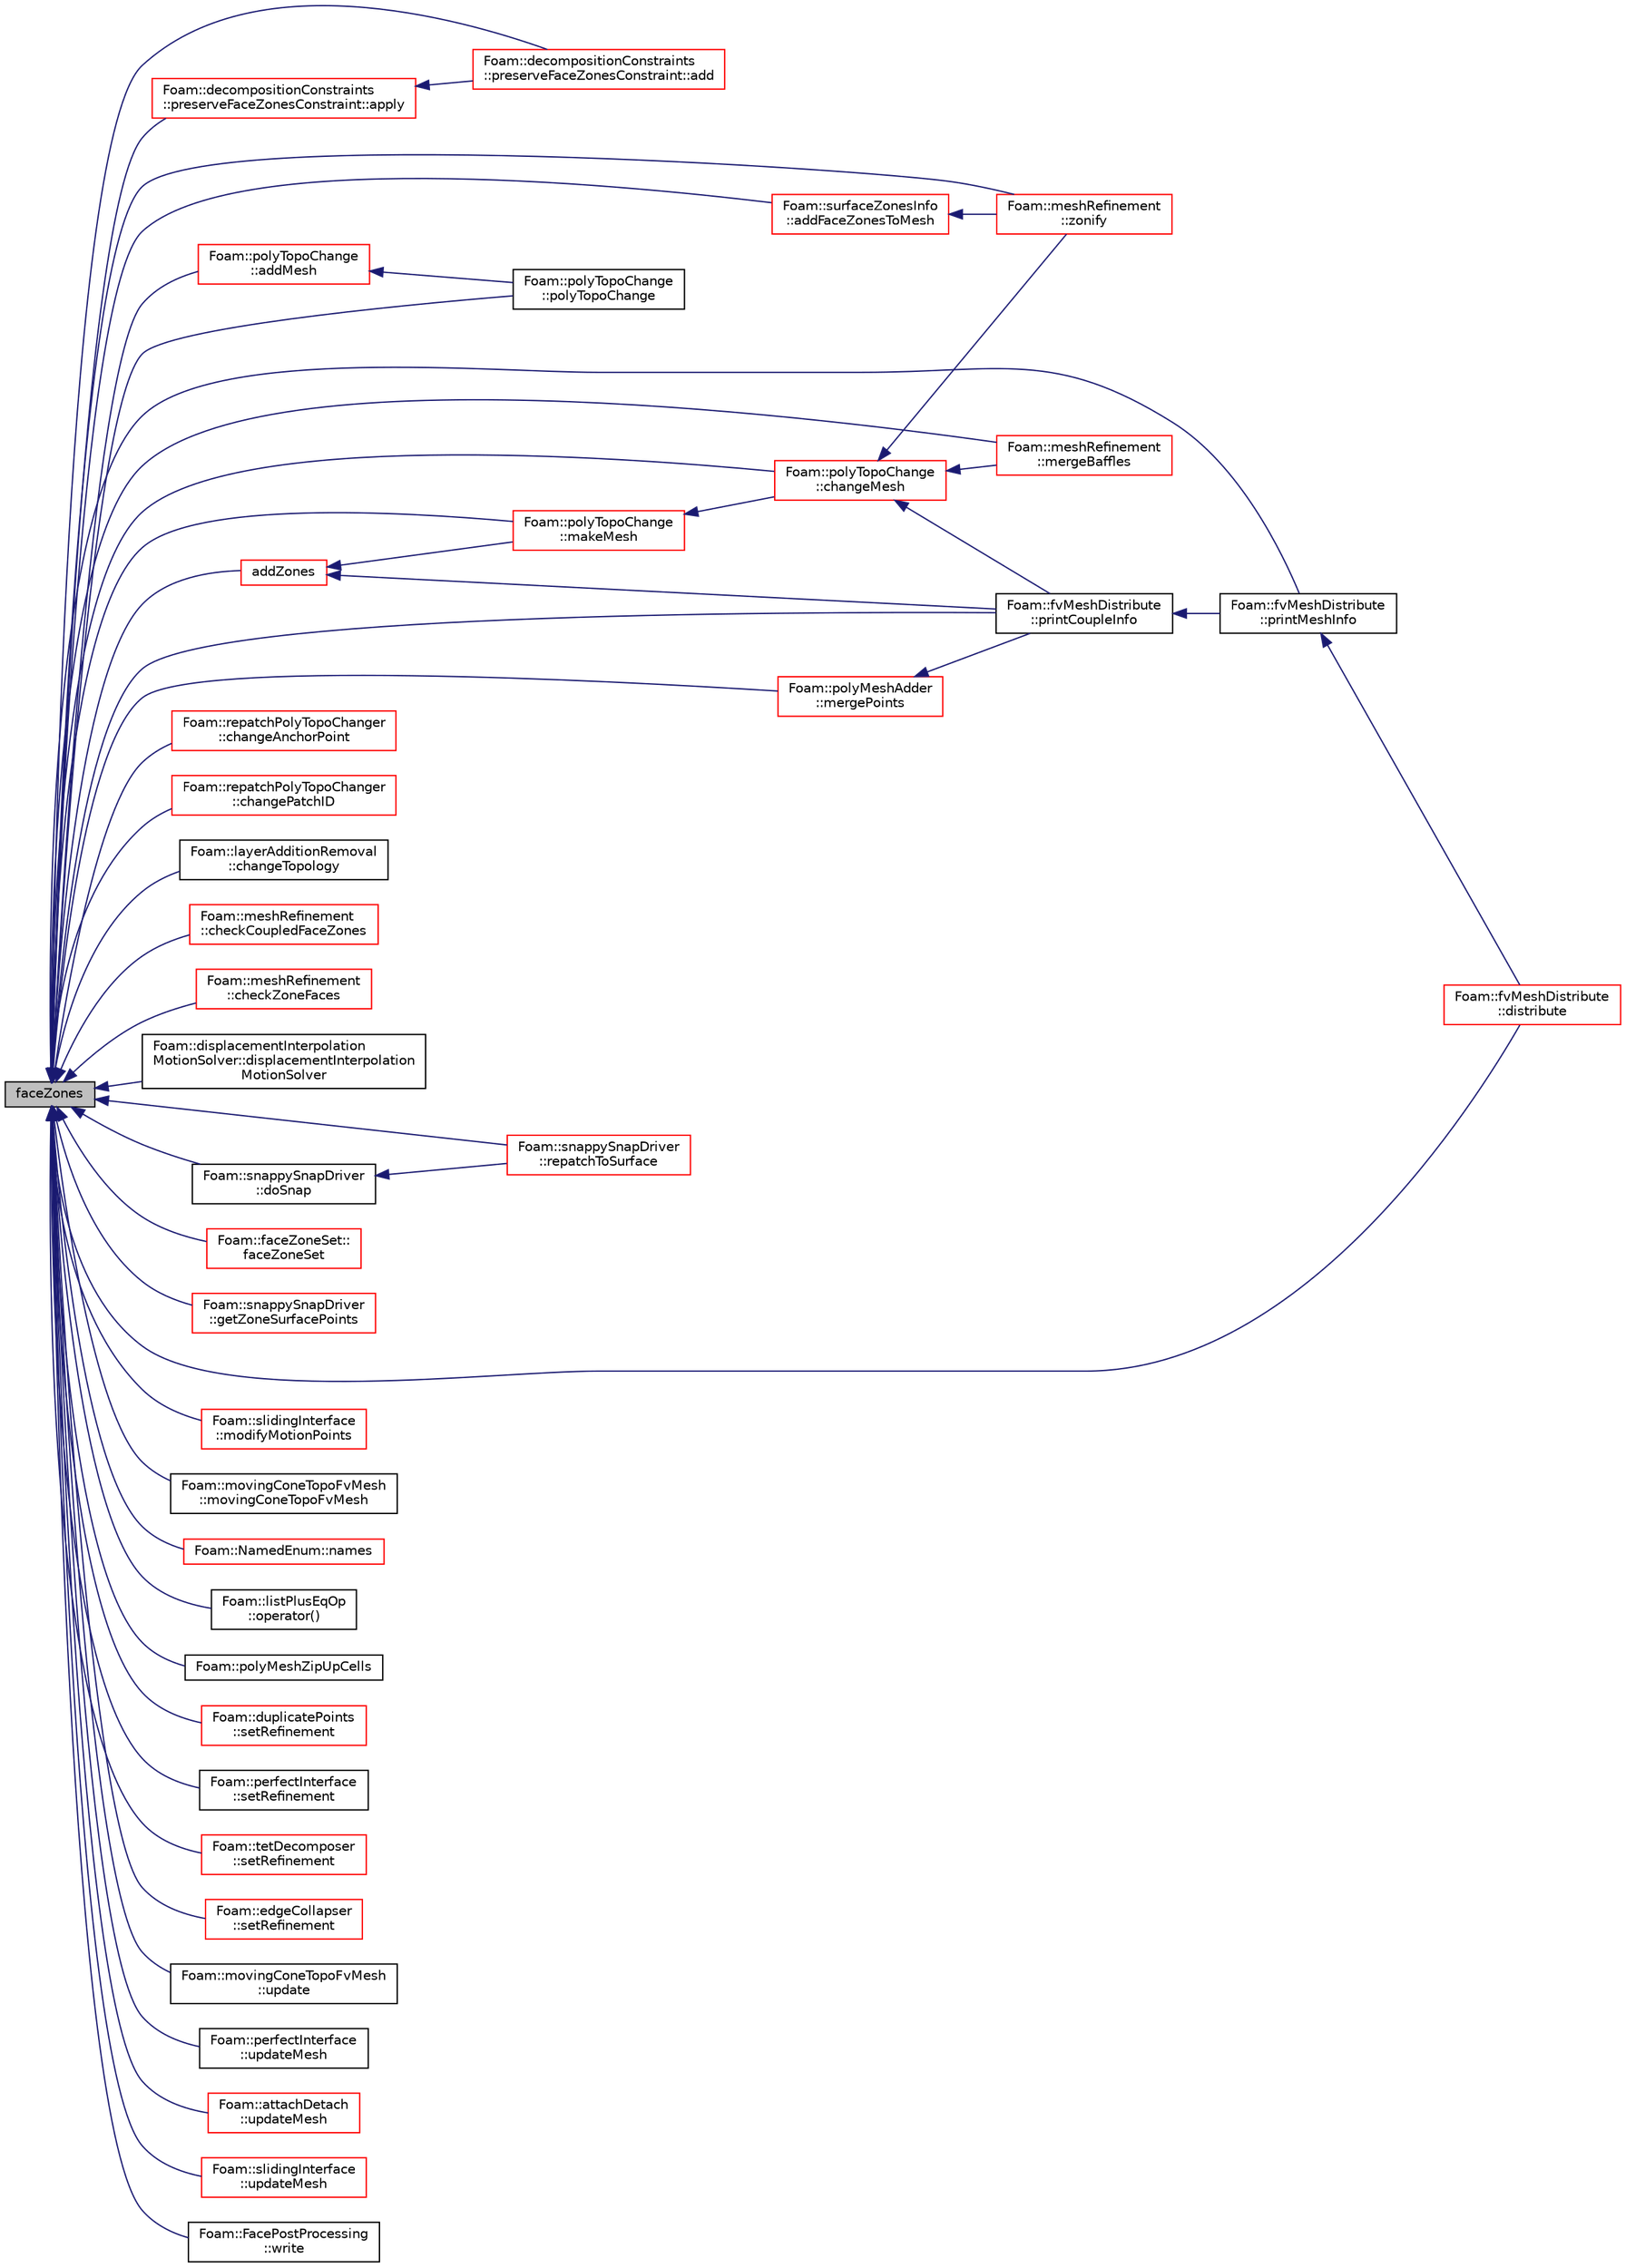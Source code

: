 digraph "faceZones"
{
  bgcolor="transparent";
  edge [fontname="Helvetica",fontsize="10",labelfontname="Helvetica",labelfontsize="10"];
  node [fontname="Helvetica",fontsize="10",shape=record];
  rankdir="LR";
  Node1 [label="faceZones",height=0.2,width=0.4,color="black", fillcolor="grey75", style="filled", fontcolor="black"];
  Node1 -> Node2 [dir="back",color="midnightblue",fontsize="10",style="solid",fontname="Helvetica"];
  Node2 [label="Foam::decompositionConstraints\l::preserveFaceZonesConstraint::add",height=0.2,width=0.4,color="red",URL="$a01994.html#a1c674f5008f6f337a4ac47f4640f9deb",tooltip="Add my constraints to list of constraints. "];
  Node1 -> Node3 [dir="back",color="midnightblue",fontsize="10",style="solid",fontname="Helvetica"];
  Node3 [label="Foam::surfaceZonesInfo\l::addFaceZonesToMesh",height=0.2,width=0.4,color="red",URL="$a02586.html#a6b6401890b961882e87246caf901f8a4"];
  Node3 -> Node4 [dir="back",color="midnightblue",fontsize="10",style="solid",fontname="Helvetica"];
  Node4 [label="Foam::meshRefinement\l::zonify",height=0.2,width=0.4,color="red",URL="$a01504.html#a90cf965dfe02eb20f11a4a8c6035747f",tooltip="Put faces/cells into zones according to surface specification. "];
  Node1 -> Node5 [dir="back",color="midnightblue",fontsize="10",style="solid",fontname="Helvetica"];
  Node5 [label="Foam::polyTopoChange\l::addMesh",height=0.2,width=0.4,color="red",URL="$a01976.html#a1f97630a2e6369203b99c1d1d1c3cff3",tooltip="Add all points/faces/cells of mesh. Additional offset for patch. "];
  Node5 -> Node6 [dir="back",color="midnightblue",fontsize="10",style="solid",fontname="Helvetica"];
  Node6 [label="Foam::polyTopoChange\l::polyTopoChange",height=0.2,width=0.4,color="black",URL="$a01976.html#a158efdaa4673bf44ac6748dde6a5cad6",tooltip="Construct from mesh. Adds all points/face/cells from mesh. "];
  Node1 -> Node7 [dir="back",color="midnightblue",fontsize="10",style="solid",fontname="Helvetica"];
  Node7 [label="addZones",height=0.2,width=0.4,color="red",URL="$a01954.html#ab8d4bd8da5c77e31b9299e50b60a16f2",tooltip="Add mesh zones. "];
  Node7 -> Node8 [dir="back",color="midnightblue",fontsize="10",style="solid",fontname="Helvetica"];
  Node8 [label="Foam::fvMeshDistribute\l::printCoupleInfo",height=0.2,width=0.4,color="black",URL="$a00887.html#a0b2e9e5ba94679bbc5d807ecf02687e2",tooltip="Print some info on coupling data. "];
  Node8 -> Node9 [dir="back",color="midnightblue",fontsize="10",style="solid",fontname="Helvetica"];
  Node9 [label="Foam::fvMeshDistribute\l::printMeshInfo",height=0.2,width=0.4,color="black",URL="$a00887.html#a8a0700fdb9e32ce9809a663ad13ab01b",tooltip="Print some info on mesh. "];
  Node9 -> Node10 [dir="back",color="midnightblue",fontsize="10",style="solid",fontname="Helvetica"];
  Node10 [label="Foam::fvMeshDistribute\l::distribute",height=0.2,width=0.4,color="red",URL="$a00887.html#acb11a389cf765470aea69d37a526cf1f",tooltip="Send cells to neighbours according to distribution. "];
  Node7 -> Node11 [dir="back",color="midnightblue",fontsize="10",style="solid",fontname="Helvetica"];
  Node11 [label="Foam::polyTopoChange\l::makeMesh",height=0.2,width=0.4,color="red",URL="$a01976.html#a53cd346c4116b75d2e9540d07c212149",tooltip="Create new mesh with old mesh patches. "];
  Node11 -> Node12 [dir="back",color="midnightblue",fontsize="10",style="solid",fontname="Helvetica"];
  Node12 [label="Foam::polyTopoChange\l::changeMesh",height=0.2,width=0.4,color="red",URL="$a01976.html#a1b105b13373ba9f1c7685f873b250cf2",tooltip="Inplace changes mesh without change of patches. "];
  Node12 -> Node8 [dir="back",color="midnightblue",fontsize="10",style="solid",fontname="Helvetica"];
  Node12 -> Node13 [dir="back",color="midnightblue",fontsize="10",style="solid",fontname="Helvetica"];
  Node13 [label="Foam::meshRefinement\l::mergeBaffles",height=0.2,width=0.4,color="red",URL="$a01504.html#aa959f1ef1377d3a4eaac5ff099280e50",tooltip="Merge baffles. Gets pairs of faces. "];
  Node12 -> Node4 [dir="back",color="midnightblue",fontsize="10",style="solid",fontname="Helvetica"];
  Node1 -> Node14 [dir="back",color="midnightblue",fontsize="10",style="solid",fontname="Helvetica"];
  Node14 [label="Foam::decompositionConstraints\l::preserveFaceZonesConstraint::apply",height=0.2,width=0.4,color="red",URL="$a01994.html#a1e8a14d422f43fe0ab48812e8ddee931",tooltip="Apply any additional post-decomposition constraints. "];
  Node14 -> Node2 [dir="back",color="midnightblue",fontsize="10",style="solid",fontname="Helvetica"];
  Node1 -> Node15 [dir="back",color="midnightblue",fontsize="10",style="solid",fontname="Helvetica"];
  Node15 [label="Foam::repatchPolyTopoChanger\l::changeAnchorPoint",height=0.2,width=0.4,color="red",URL="$a02216.html#a085eccc1946391439db822d350f1702e",tooltip="Change anchor point (zero&#39;th point of face) for a boundary face. "];
  Node1 -> Node12 [dir="back",color="midnightblue",fontsize="10",style="solid",fontname="Helvetica"];
  Node1 -> Node16 [dir="back",color="midnightblue",fontsize="10",style="solid",fontname="Helvetica"];
  Node16 [label="Foam::repatchPolyTopoChanger\l::changePatchID",height=0.2,width=0.4,color="red",URL="$a02216.html#a0e422d65d38d06483bef5c596b607eb2",tooltip="Change patch ID for a boundary face. Note: patchID should be in new. "];
  Node1 -> Node17 [dir="back",color="midnightblue",fontsize="10",style="solid",fontname="Helvetica"];
  Node17 [label="Foam::layerAdditionRemoval\l::changeTopology",height=0.2,width=0.4,color="black",URL="$a01298.html#a068d5efab18f428fe0fd6c1e962420a2",tooltip="Check for topology change. "];
  Node1 -> Node18 [dir="back",color="midnightblue",fontsize="10",style="solid",fontname="Helvetica"];
  Node18 [label="Foam::meshRefinement\l::checkCoupledFaceZones",height=0.2,width=0.4,color="red",URL="$a01504.html#a9ba55ad37b0d2cb2314d246df7da8040",tooltip="Helper function: check that face zones are synced. "];
  Node1 -> Node19 [dir="back",color="midnightblue",fontsize="10",style="solid",fontname="Helvetica"];
  Node19 [label="Foam::meshRefinement\l::checkZoneFaces",height=0.2,width=0.4,color="red",URL="$a01504.html#ac89b150a008dde867d90c6ee31761392",tooltip="Debug helper: check faceZones are not on processor patches. "];
  Node1 -> Node20 [dir="back",color="midnightblue",fontsize="10",style="solid",fontname="Helvetica"];
  Node20 [label="Foam::displacementInterpolation\lMotionSolver::displacementInterpolation\lMotionSolver",height=0.2,width=0.4,color="black",URL="$a00551.html#af70627c48920441a925701b8da5266ba",tooltip="Construct from polyMesh and IOdictionary. "];
  Node1 -> Node10 [dir="back",color="midnightblue",fontsize="10",style="solid",fontname="Helvetica"];
  Node1 -> Node21 [dir="back",color="midnightblue",fontsize="10",style="solid",fontname="Helvetica"];
  Node21 [label="Foam::snappySnapDriver\l::doSnap",height=0.2,width=0.4,color="black",URL="$a02437.html#adf0870a8be4483ecdb73b26b20d027ee"];
  Node21 -> Node22 [dir="back",color="midnightblue",fontsize="10",style="solid",fontname="Helvetica"];
  Node22 [label="Foam::snappySnapDriver\l::repatchToSurface",height=0.2,width=0.4,color="red",URL="$a02437.html#abf0c9c836463b6164ef331dce238b2fa",tooltip="Repatch faces according to surface nearest the face centre. "];
  Node1 -> Node23 [dir="back",color="midnightblue",fontsize="10",style="solid",fontname="Helvetica"];
  Node23 [label="Foam::faceZoneSet::\lfaceZoneSet",height=0.2,width=0.4,color="red",URL="$a00746.html#ace6e4b16ad35bf8903c38685a92d7789",tooltip="Construct from objectRegistry and name. "];
  Node1 -> Node24 [dir="back",color="midnightblue",fontsize="10",style="solid",fontname="Helvetica"];
  Node24 [label="Foam::snappySnapDriver\l::getZoneSurfacePoints",height=0.2,width=0.4,color="red",URL="$a02437.html#a9b0617c77e1e71c70428238e6246484e",tooltip="Get points both on patch and facezone. "];
  Node1 -> Node11 [dir="back",color="midnightblue",fontsize="10",style="solid",fontname="Helvetica"];
  Node1 -> Node13 [dir="back",color="midnightblue",fontsize="10",style="solid",fontname="Helvetica"];
  Node1 -> Node25 [dir="back",color="midnightblue",fontsize="10",style="solid",fontname="Helvetica"];
  Node25 [label="Foam::polyMeshAdder\l::mergePoints",height=0.2,width=0.4,color="red",URL="$a01955.html#a4a56041144898b62dd90a030e2143d1a",tooltip="Helper: Merge points. "];
  Node25 -> Node8 [dir="back",color="midnightblue",fontsize="10",style="solid",fontname="Helvetica"];
  Node1 -> Node26 [dir="back",color="midnightblue",fontsize="10",style="solid",fontname="Helvetica"];
  Node26 [label="Foam::slidingInterface\l::modifyMotionPoints",height=0.2,width=0.4,color="red",URL="$a02412.html#a4a962b56dd7cf30972c468258fa888e5",tooltip="Modify motion points to comply with the topological change. "];
  Node1 -> Node27 [dir="back",color="midnightblue",fontsize="10",style="solid",fontname="Helvetica"];
  Node27 [label="Foam::movingConeTopoFvMesh\l::movingConeTopoFvMesh",height=0.2,width=0.4,color="black",URL="$a01570.html#ad9534bfb48cfaedd5227301e65a79d4c",tooltip="Construct from database. "];
  Node1 -> Node28 [dir="back",color="midnightblue",fontsize="10",style="solid",fontname="Helvetica"];
  Node28 [label="Foam::NamedEnum::names",height=0.2,width=0.4,color="red",URL="$a01603.html#a7350da3a0edd92cd11e6c479c9967dc8"];
  Node1 -> Node29 [dir="back",color="midnightblue",fontsize="10",style="solid",fontname="Helvetica"];
  Node29 [label="Foam::listPlusEqOp\l::operator()",height=0.2,width=0.4,color="black",URL="$a01397.html#ae4420a9fd791f5ab9ebad1a3150ba899"];
  Node1 -> Node30 [dir="back",color="midnightblue",fontsize="10",style="solid",fontname="Helvetica"];
  Node30 [label="Foam::polyMeshZipUpCells",height=0.2,width=0.4,color="black",URL="$a10887.html#ab957fb2d74d8de84991a6246e876ecd2"];
  Node1 -> Node6 [dir="back",color="midnightblue",fontsize="10",style="solid",fontname="Helvetica"];
  Node1 -> Node8 [dir="back",color="midnightblue",fontsize="10",style="solid",fontname="Helvetica"];
  Node1 -> Node9 [dir="back",color="midnightblue",fontsize="10",style="solid",fontname="Helvetica"];
  Node1 -> Node22 [dir="back",color="midnightblue",fontsize="10",style="solid",fontname="Helvetica"];
  Node1 -> Node31 [dir="back",color="midnightblue",fontsize="10",style="solid",fontname="Helvetica"];
  Node31 [label="Foam::duplicatePoints\l::setRefinement",height=0.2,width=0.4,color="red",URL="$a00596.html#a159a54964aa4001ff24e9fb05834750a",tooltip="Play commands into polyTopoChange to duplicate points. Gets. "];
  Node1 -> Node32 [dir="back",color="midnightblue",fontsize="10",style="solid",fontname="Helvetica"];
  Node32 [label="Foam::perfectInterface\l::setRefinement",height=0.2,width=0.4,color="black",URL="$a01868.html#a9127fcee3341a601c9d07bee5d1e3738",tooltip="Insert the layer addition/removal instructions. "];
  Node1 -> Node33 [dir="back",color="midnightblue",fontsize="10",style="solid",fontname="Helvetica"];
  Node33 [label="Foam::tetDecomposer\l::setRefinement",height=0.2,width=0.4,color="red",URL="$a02653.html#aeb1123afb6f39d7eb332698e53fc5610",tooltip="Insert all changes into meshMod to convert the polyMesh into. "];
  Node1 -> Node34 [dir="back",color="midnightblue",fontsize="10",style="solid",fontname="Helvetica"];
  Node34 [label="Foam::edgeCollapser\l::setRefinement",height=0.2,width=0.4,color="red",URL="$a00617.html#a9b80e891413d76aa1324fdd6c9e58c64",tooltip="Play commands into polyTopoChange to create mesh. "];
  Node1 -> Node35 [dir="back",color="midnightblue",fontsize="10",style="solid",fontname="Helvetica"];
  Node35 [label="Foam::movingConeTopoFvMesh\l::update",height=0.2,width=0.4,color="black",URL="$a01570.html#aa2aac016e2bf7b5bd2b271786c2791aa",tooltip="Update the mesh for both mesh motion and topology change. "];
  Node1 -> Node36 [dir="back",color="midnightblue",fontsize="10",style="solid",fontname="Helvetica"];
  Node36 [label="Foam::perfectInterface\l::updateMesh",height=0.2,width=0.4,color="black",URL="$a01868.html#ad57565956fd4064299f4bd3c4eebb1d4",tooltip="Force recalculation of locally stored data on topological change. "];
  Node1 -> Node37 [dir="back",color="midnightblue",fontsize="10",style="solid",fontname="Helvetica"];
  Node37 [label="Foam::attachDetach\l::updateMesh",height=0.2,width=0.4,color="red",URL="$a00078.html#ad57565956fd4064299f4bd3c4eebb1d4",tooltip="Force recalculation of locally stored data on topological change. "];
  Node1 -> Node38 [dir="back",color="midnightblue",fontsize="10",style="solid",fontname="Helvetica"];
  Node38 [label="Foam::slidingInterface\l::updateMesh",height=0.2,width=0.4,color="red",URL="$a02412.html#ad57565956fd4064299f4bd3c4eebb1d4",tooltip="Force recalculation of locally stored data on topological change. "];
  Node1 -> Node39 [dir="back",color="midnightblue",fontsize="10",style="solid",fontname="Helvetica"];
  Node39 [label="Foam::FacePostProcessing\l::write",height=0.2,width=0.4,color="black",URL="$a00735.html#aac759501cf6c7895a70eecbef0226ae1",tooltip="Write post-processing info. "];
  Node1 -> Node4 [dir="back",color="midnightblue",fontsize="10",style="solid",fontname="Helvetica"];
}
